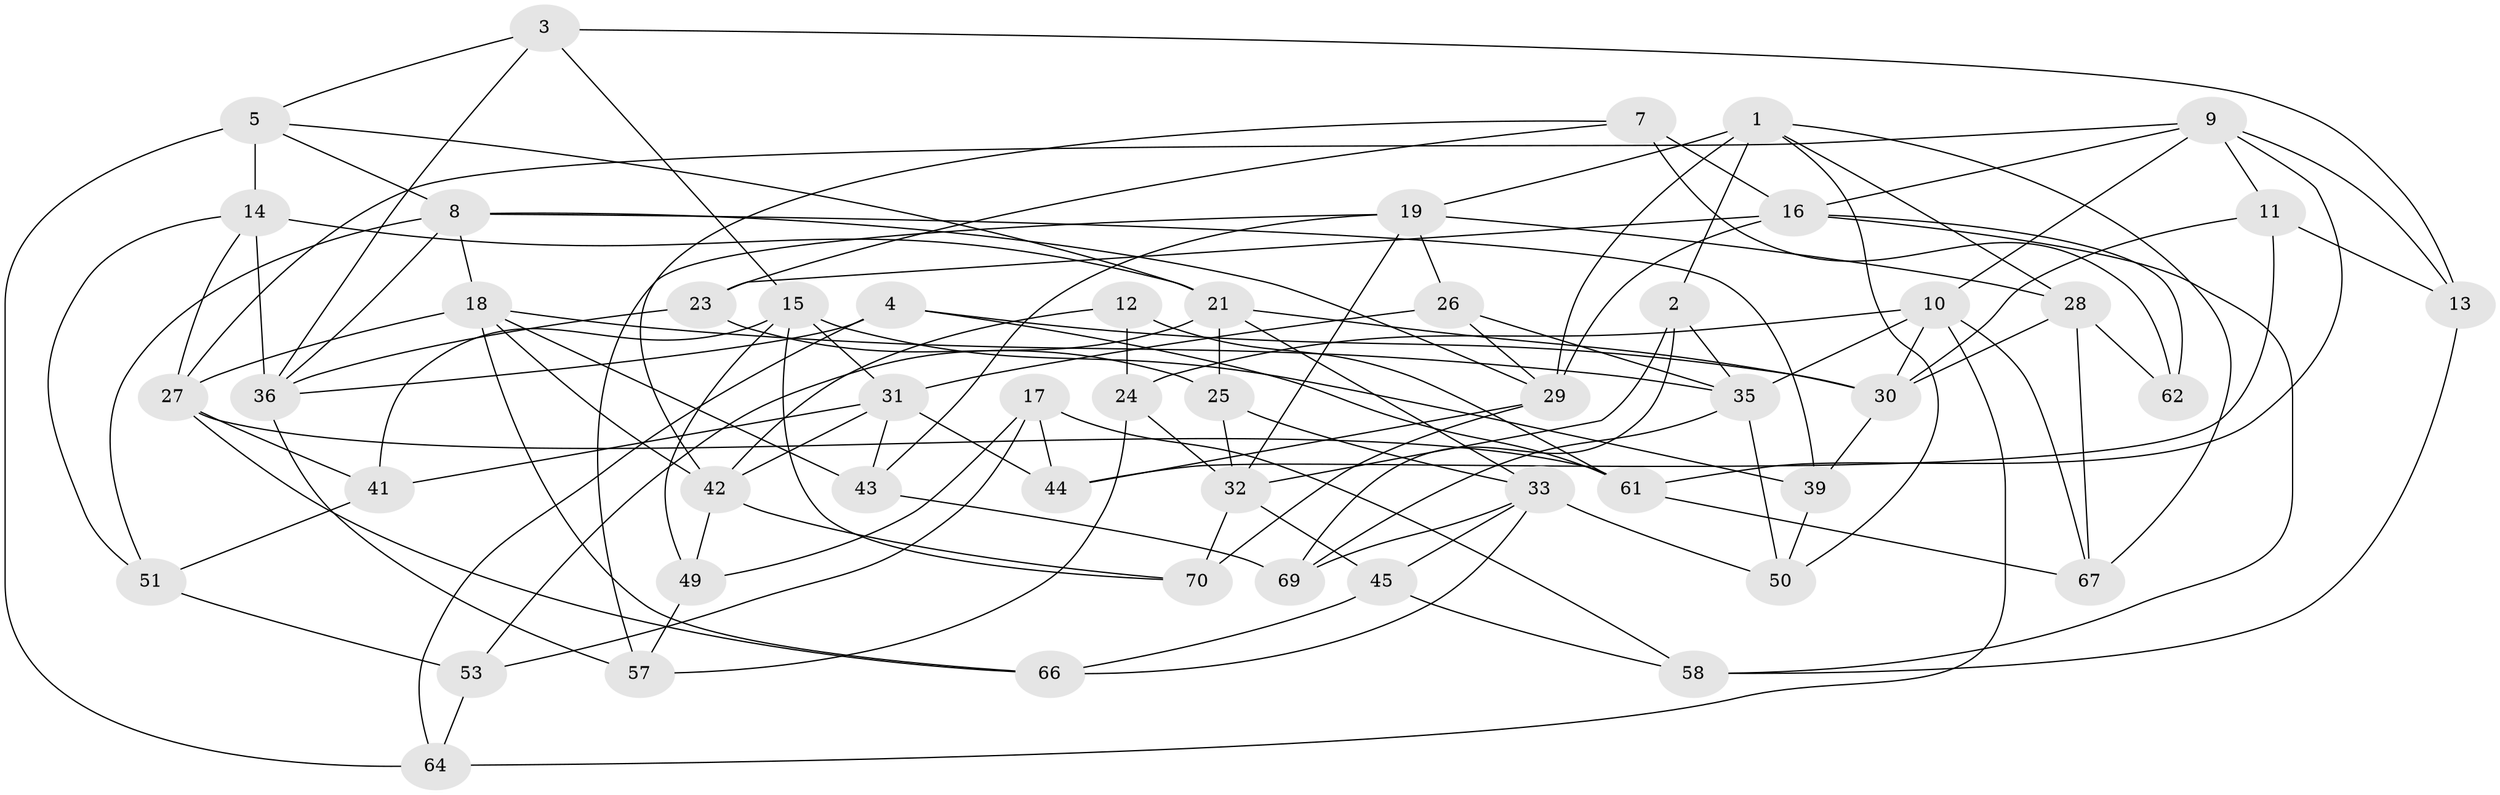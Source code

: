 // Generated by graph-tools (version 1.1) at 2025/24/03/03/25 07:24:28]
// undirected, 51 vertices, 121 edges
graph export_dot {
graph [start="1"]
  node [color=gray90,style=filled];
  1 [super="+6"];
  2;
  3;
  4;
  5 [super="+71"];
  7;
  8 [super="+34"];
  9 [super="+38"];
  10 [super="+52"];
  11;
  12;
  13;
  14 [super="+20"];
  15 [super="+63"];
  16 [super="+46"];
  17;
  18 [super="+73"];
  19 [super="+22"];
  21 [super="+48"];
  23;
  24;
  25;
  26;
  27 [super="+60"];
  28 [super="+59"];
  29 [super="+40"];
  30 [super="+72"];
  31 [super="+37"];
  32 [super="+47"];
  33 [super="+55"];
  35 [super="+68"];
  36 [super="+56"];
  39;
  41;
  42 [super="+54"];
  43;
  44;
  45;
  49;
  50;
  51;
  53;
  57;
  58;
  61 [super="+65"];
  62;
  64;
  66;
  67;
  69;
  70;
  1 -- 67;
  1 -- 29;
  1 -- 2;
  1 -- 50;
  1 -- 28;
  1 -- 19;
  2 -- 32;
  2 -- 69;
  2 -- 35;
  3 -- 36;
  3 -- 13;
  3 -- 5;
  3 -- 15;
  4 -- 64;
  4 -- 36;
  4 -- 61;
  4 -- 30;
  5 -- 64;
  5 -- 21;
  5 -- 8;
  5 -- 14 [weight=2];
  7 -- 42;
  7 -- 23;
  7 -- 62;
  7 -- 16;
  8 -- 39;
  8 -- 18;
  8 -- 51;
  8 -- 36;
  8 -- 29;
  9 -- 11;
  9 -- 10;
  9 -- 16;
  9 -- 27;
  9 -- 13;
  9 -- 61;
  10 -- 67;
  10 -- 24;
  10 -- 64;
  10 -- 30;
  10 -- 35;
  11 -- 13;
  11 -- 30;
  11 -- 44;
  12 -- 42;
  12 -- 24;
  12 -- 61 [weight=2];
  13 -- 58;
  14 -- 51;
  14 -- 36;
  14 -- 21;
  14 -- 27;
  15 -- 41;
  15 -- 70;
  15 -- 31;
  15 -- 49;
  15 -- 39;
  16 -- 62;
  16 -- 29;
  16 -- 58;
  16 -- 23;
  17 -- 58;
  17 -- 44;
  17 -- 53;
  17 -- 49;
  18 -- 35;
  18 -- 42;
  18 -- 27;
  18 -- 43;
  18 -- 66;
  19 -- 26;
  19 -- 57;
  19 -- 32;
  19 -- 28;
  19 -- 43;
  21 -- 25;
  21 -- 30;
  21 -- 33;
  21 -- 53;
  23 -- 36;
  23 -- 25;
  24 -- 32;
  24 -- 57;
  25 -- 33;
  25 -- 32;
  26 -- 35;
  26 -- 31;
  26 -- 29;
  27 -- 61;
  27 -- 41;
  27 -- 66;
  28 -- 67;
  28 -- 62 [weight=2];
  28 -- 30;
  29 -- 70;
  29 -- 44;
  30 -- 39;
  31 -- 43;
  31 -- 44;
  31 -- 41;
  31 -- 42;
  32 -- 45;
  32 -- 70;
  33 -- 50;
  33 -- 45;
  33 -- 66;
  33 -- 69;
  35 -- 69;
  35 -- 50;
  36 -- 57;
  39 -- 50;
  41 -- 51;
  42 -- 49;
  42 -- 70;
  43 -- 69;
  45 -- 58;
  45 -- 66;
  49 -- 57;
  51 -- 53;
  53 -- 64;
  61 -- 67;
}
